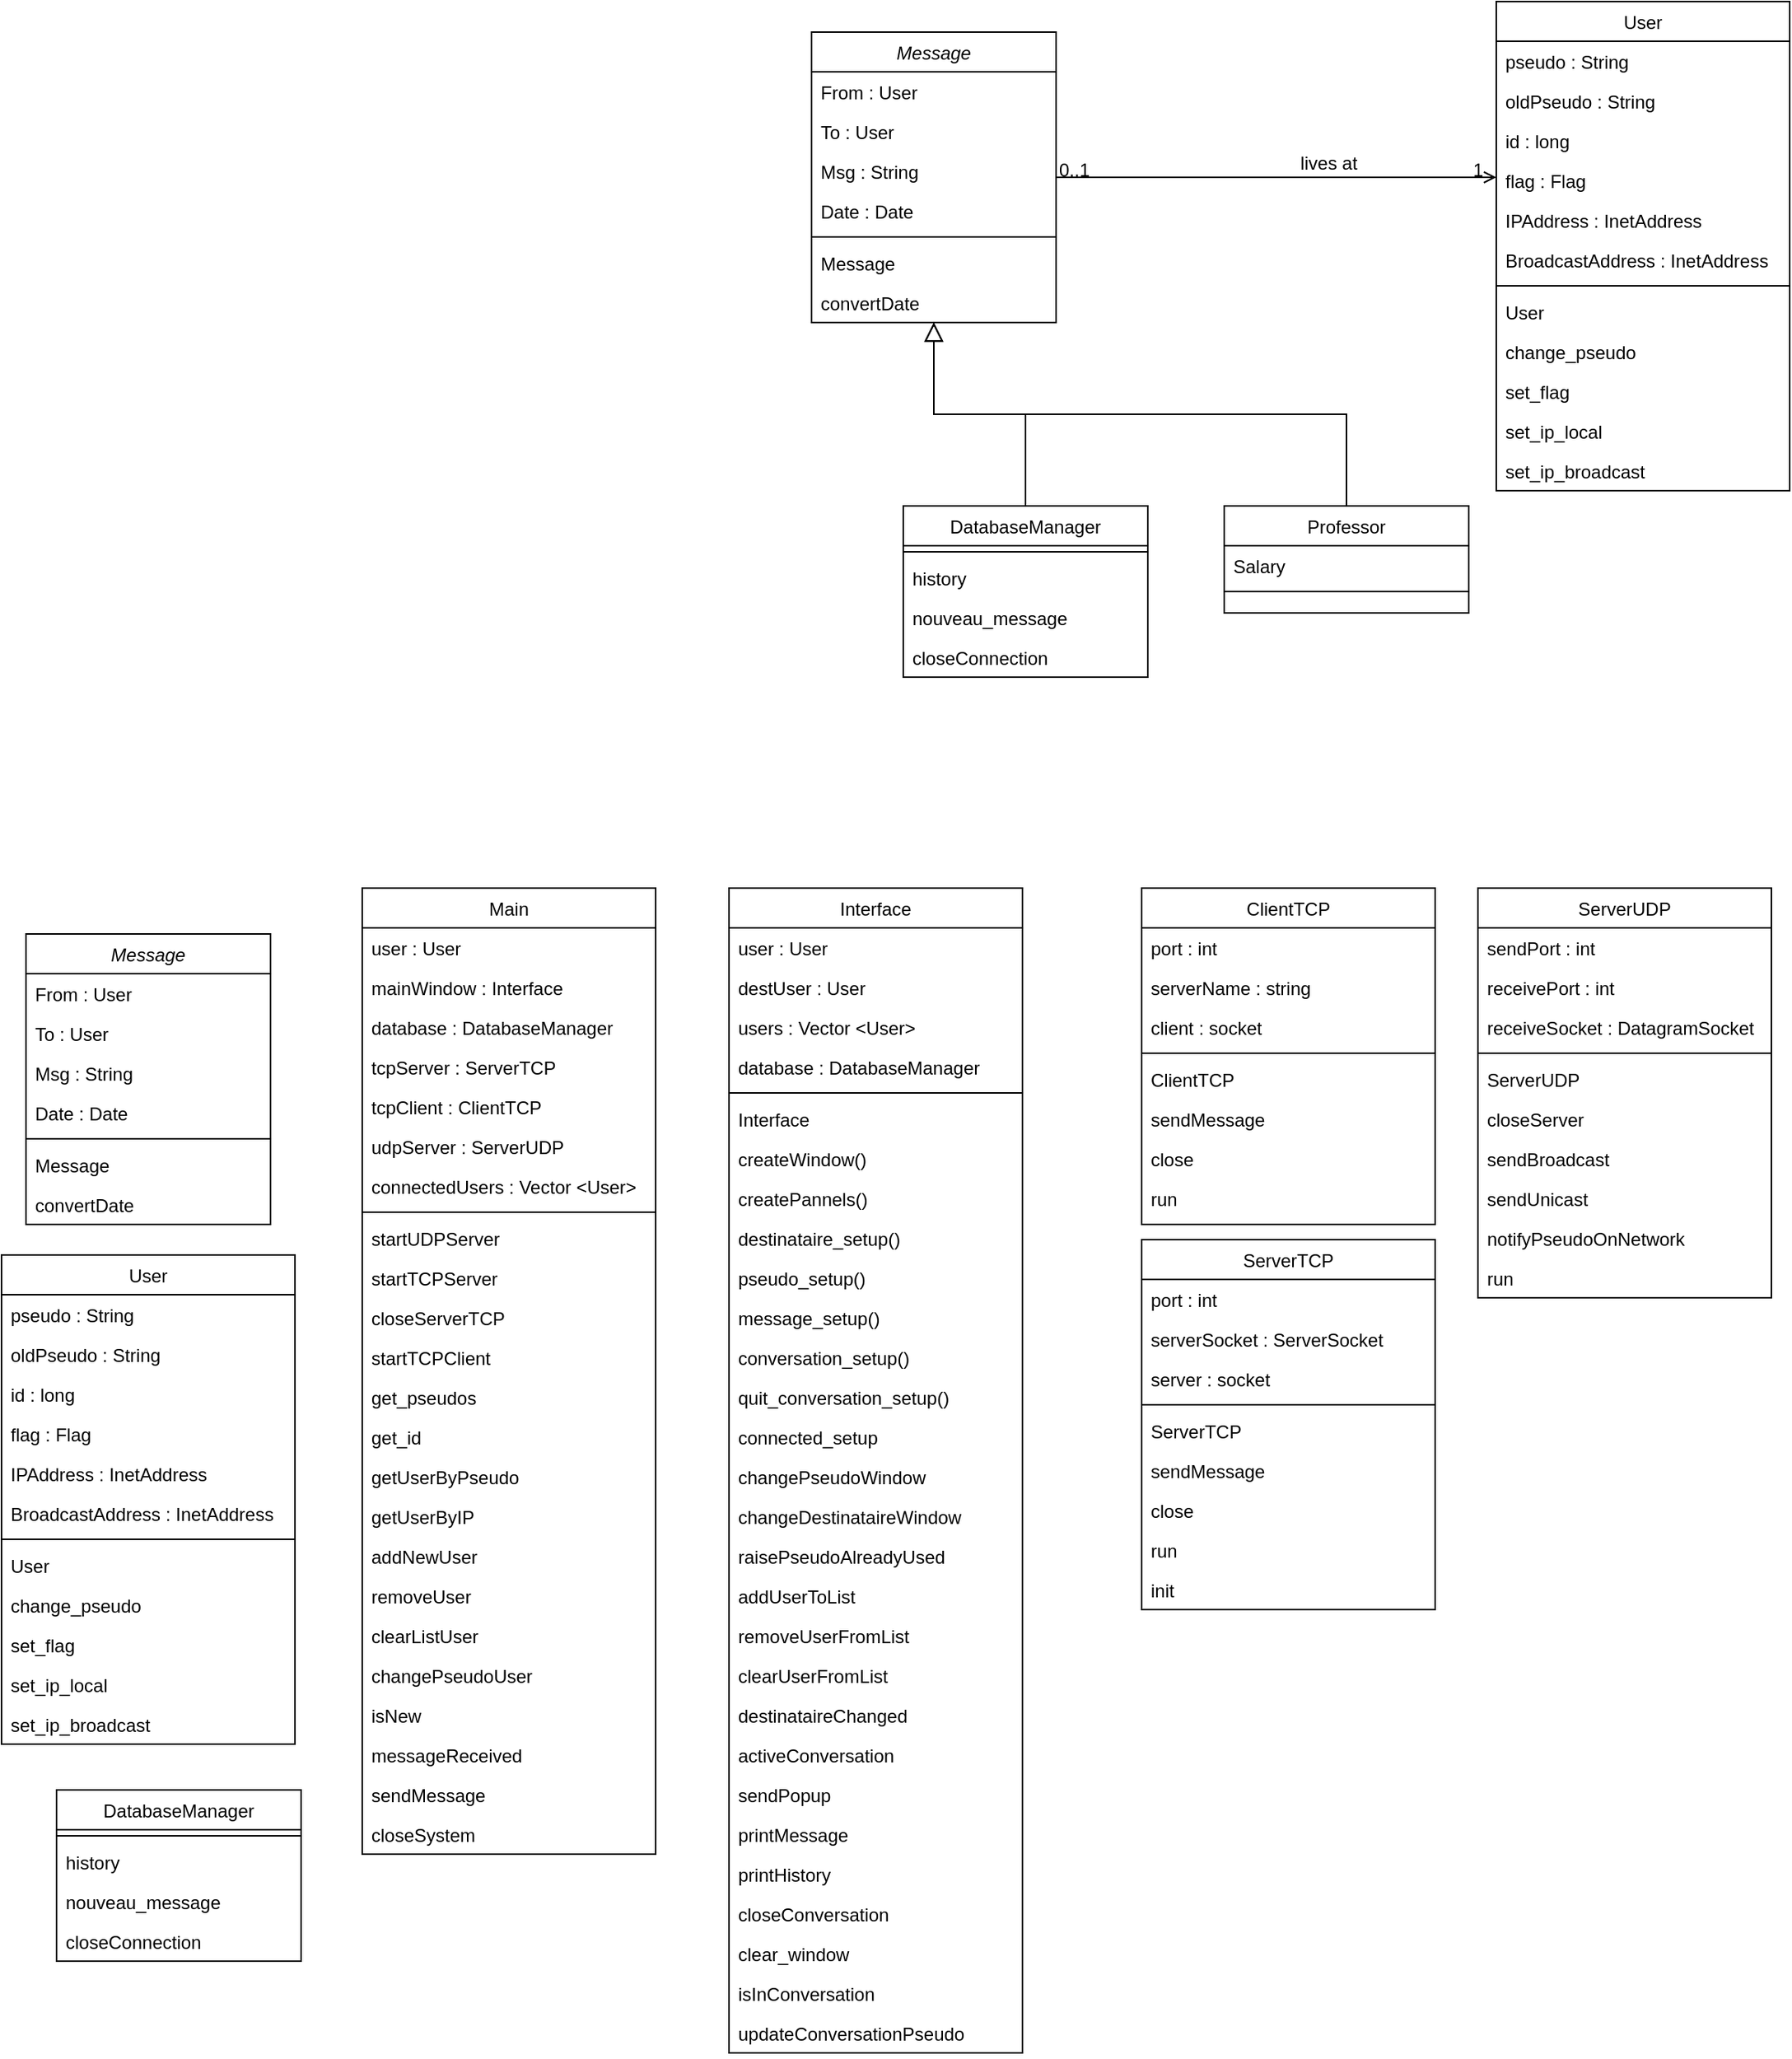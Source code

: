 <mxfile version="16.4.8" type="github">
  <diagram id="C5RBs43oDa-KdzZeNtuy" name="Page-1">
    <mxGraphModel dx="2858" dy="1060" grid="1" gridSize="10" guides="1" tooltips="1" connect="1" arrows="1" fold="1" page="1" pageScale="1" pageWidth="827" pageHeight="1169" math="0" shadow="0">
      <root>
        <mxCell id="WIyWlLk6GJQsqaUBKTNV-0" />
        <mxCell id="WIyWlLk6GJQsqaUBKTNV-1" parent="WIyWlLk6GJQsqaUBKTNV-0" />
        <mxCell id="zkfFHV4jXpPFQw0GAbJ--0" value="Message" style="swimlane;fontStyle=2;align=center;verticalAlign=top;childLayout=stackLayout;horizontal=1;startSize=26;horizontalStack=0;resizeParent=1;resizeLast=0;collapsible=1;marginBottom=0;rounded=0;shadow=0;strokeWidth=1;" parent="WIyWlLk6GJQsqaUBKTNV-1" vertex="1">
          <mxGeometry x="60" y="50" width="160" height="190" as="geometry">
            <mxRectangle x="230" y="140" width="160" height="26" as="alternateBounds" />
          </mxGeometry>
        </mxCell>
        <mxCell id="zkfFHV4jXpPFQw0GAbJ--1" value="From : User" style="text;align=left;verticalAlign=top;spacingLeft=4;spacingRight=4;overflow=hidden;rotatable=0;points=[[0,0.5],[1,0.5]];portConstraint=eastwest;" parent="zkfFHV4jXpPFQw0GAbJ--0" vertex="1">
          <mxGeometry y="26" width="160" height="26" as="geometry" />
        </mxCell>
        <mxCell id="zkfFHV4jXpPFQw0GAbJ--2" value="To : User" style="text;align=left;verticalAlign=top;spacingLeft=4;spacingRight=4;overflow=hidden;rotatable=0;points=[[0,0.5],[1,0.5]];portConstraint=eastwest;rounded=0;shadow=0;html=0;" parent="zkfFHV4jXpPFQw0GAbJ--0" vertex="1">
          <mxGeometry y="52" width="160" height="26" as="geometry" />
        </mxCell>
        <mxCell id="zkfFHV4jXpPFQw0GAbJ--3" value="Msg : String" style="text;align=left;verticalAlign=top;spacingLeft=4;spacingRight=4;overflow=hidden;rotatable=0;points=[[0,0.5],[1,0.5]];portConstraint=eastwest;rounded=0;shadow=0;html=0;" parent="zkfFHV4jXpPFQw0GAbJ--0" vertex="1">
          <mxGeometry y="78" width="160" height="26" as="geometry" />
        </mxCell>
        <mxCell id="uQbOB1zW8eeAT8dGUM-J-0" value="Date : Date" style="text;align=left;verticalAlign=top;spacingLeft=4;spacingRight=4;overflow=hidden;rotatable=0;points=[[0,0.5],[1,0.5]];portConstraint=eastwest;rounded=0;shadow=0;html=0;" parent="zkfFHV4jXpPFQw0GAbJ--0" vertex="1">
          <mxGeometry y="104" width="160" height="26" as="geometry" />
        </mxCell>
        <mxCell id="zkfFHV4jXpPFQw0GAbJ--4" value="" style="line;html=1;strokeWidth=1;align=left;verticalAlign=middle;spacingTop=-1;spacingLeft=3;spacingRight=3;rotatable=0;labelPosition=right;points=[];portConstraint=eastwest;" parent="zkfFHV4jXpPFQw0GAbJ--0" vertex="1">
          <mxGeometry y="130" width="160" height="8" as="geometry" />
        </mxCell>
        <mxCell id="zkfFHV4jXpPFQw0GAbJ--5" value="Message" style="text;align=left;verticalAlign=top;spacingLeft=4;spacingRight=4;overflow=hidden;rotatable=0;points=[[0,0.5],[1,0.5]];portConstraint=eastwest;" parent="zkfFHV4jXpPFQw0GAbJ--0" vertex="1">
          <mxGeometry y="138" width="160" height="26" as="geometry" />
        </mxCell>
        <mxCell id="uQbOB1zW8eeAT8dGUM-J-1" value="convertDate" style="text;align=left;verticalAlign=top;spacingLeft=4;spacingRight=4;overflow=hidden;rotatable=0;points=[[0,0.5],[1,0.5]];portConstraint=eastwest;" parent="zkfFHV4jXpPFQw0GAbJ--0" vertex="1">
          <mxGeometry y="164" width="160" height="26" as="geometry" />
        </mxCell>
        <mxCell id="zkfFHV4jXpPFQw0GAbJ--6" value="DatabaseManager" style="swimlane;fontStyle=0;align=center;verticalAlign=top;childLayout=stackLayout;horizontal=1;startSize=26;horizontalStack=0;resizeParent=1;resizeLast=0;collapsible=1;marginBottom=0;rounded=0;shadow=0;strokeWidth=1;" parent="WIyWlLk6GJQsqaUBKTNV-1" vertex="1">
          <mxGeometry x="120" y="360" width="160" height="112" as="geometry">
            <mxRectangle x="130" y="380" width="160" height="26" as="alternateBounds" />
          </mxGeometry>
        </mxCell>
        <mxCell id="zkfFHV4jXpPFQw0GAbJ--9" value="" style="line;html=1;strokeWidth=1;align=left;verticalAlign=middle;spacingTop=-1;spacingLeft=3;spacingRight=3;rotatable=0;labelPosition=right;points=[];portConstraint=eastwest;" parent="zkfFHV4jXpPFQw0GAbJ--6" vertex="1">
          <mxGeometry y="26" width="160" height="8" as="geometry" />
        </mxCell>
        <mxCell id="zkfFHV4jXpPFQw0GAbJ--10" value="history" style="text;align=left;verticalAlign=top;spacingLeft=4;spacingRight=4;overflow=hidden;rotatable=0;points=[[0,0.5],[1,0.5]];portConstraint=eastwest;fontStyle=0" parent="zkfFHV4jXpPFQw0GAbJ--6" vertex="1">
          <mxGeometry y="34" width="160" height="26" as="geometry" />
        </mxCell>
        <mxCell id="zkfFHV4jXpPFQw0GAbJ--11" value="nouveau_message" style="text;align=left;verticalAlign=top;spacingLeft=4;spacingRight=4;overflow=hidden;rotatable=0;points=[[0,0.5],[1,0.5]];portConstraint=eastwest;" parent="zkfFHV4jXpPFQw0GAbJ--6" vertex="1">
          <mxGeometry y="60" width="160" height="26" as="geometry" />
        </mxCell>
        <mxCell id="uQbOB1zW8eeAT8dGUM-J-9" value="closeConnection" style="text;align=left;verticalAlign=top;spacingLeft=4;spacingRight=4;overflow=hidden;rotatable=0;points=[[0,0.5],[1,0.5]];portConstraint=eastwest;" parent="zkfFHV4jXpPFQw0GAbJ--6" vertex="1">
          <mxGeometry y="86" width="160" height="26" as="geometry" />
        </mxCell>
        <mxCell id="zkfFHV4jXpPFQw0GAbJ--12" value="" style="endArrow=block;endSize=10;endFill=0;shadow=0;strokeWidth=1;rounded=0;edgeStyle=elbowEdgeStyle;elbow=vertical;" parent="WIyWlLk6GJQsqaUBKTNV-1" source="zkfFHV4jXpPFQw0GAbJ--6" target="zkfFHV4jXpPFQw0GAbJ--0" edge="1">
          <mxGeometry width="160" relative="1" as="geometry">
            <mxPoint x="200" y="203" as="sourcePoint" />
            <mxPoint x="200" y="203" as="targetPoint" />
          </mxGeometry>
        </mxCell>
        <mxCell id="zkfFHV4jXpPFQw0GAbJ--13" value="Professor" style="swimlane;fontStyle=0;align=center;verticalAlign=top;childLayout=stackLayout;horizontal=1;startSize=26;horizontalStack=0;resizeParent=1;resizeLast=0;collapsible=1;marginBottom=0;rounded=0;shadow=0;strokeWidth=1;" parent="WIyWlLk6GJQsqaUBKTNV-1" vertex="1">
          <mxGeometry x="330" y="360" width="160" height="70" as="geometry">
            <mxRectangle x="340" y="380" width="170" height="26" as="alternateBounds" />
          </mxGeometry>
        </mxCell>
        <mxCell id="zkfFHV4jXpPFQw0GAbJ--14" value="Salary" style="text;align=left;verticalAlign=top;spacingLeft=4;spacingRight=4;overflow=hidden;rotatable=0;points=[[0,0.5],[1,0.5]];portConstraint=eastwest;" parent="zkfFHV4jXpPFQw0GAbJ--13" vertex="1">
          <mxGeometry y="26" width="160" height="26" as="geometry" />
        </mxCell>
        <mxCell id="zkfFHV4jXpPFQw0GAbJ--15" value="" style="line;html=1;strokeWidth=1;align=left;verticalAlign=middle;spacingTop=-1;spacingLeft=3;spacingRight=3;rotatable=0;labelPosition=right;points=[];portConstraint=eastwest;" parent="zkfFHV4jXpPFQw0GAbJ--13" vertex="1">
          <mxGeometry y="52" width="160" height="8" as="geometry" />
        </mxCell>
        <mxCell id="zkfFHV4jXpPFQw0GAbJ--16" value="" style="endArrow=block;endSize=10;endFill=0;shadow=0;strokeWidth=1;rounded=0;edgeStyle=elbowEdgeStyle;elbow=vertical;" parent="WIyWlLk6GJQsqaUBKTNV-1" source="zkfFHV4jXpPFQw0GAbJ--13" target="zkfFHV4jXpPFQw0GAbJ--0" edge="1">
          <mxGeometry width="160" relative="1" as="geometry">
            <mxPoint x="210" y="373" as="sourcePoint" />
            <mxPoint x="310" y="271" as="targetPoint" />
          </mxGeometry>
        </mxCell>
        <mxCell id="zkfFHV4jXpPFQw0GAbJ--17" value="User" style="swimlane;fontStyle=0;align=center;verticalAlign=top;childLayout=stackLayout;horizontal=1;startSize=26;horizontalStack=0;resizeParent=1;resizeLast=0;collapsible=1;marginBottom=0;rounded=0;shadow=0;strokeWidth=1;" parent="WIyWlLk6GJQsqaUBKTNV-1" vertex="1">
          <mxGeometry x="508" y="30" width="192" height="320" as="geometry">
            <mxRectangle x="550" y="140" width="160" height="26" as="alternateBounds" />
          </mxGeometry>
        </mxCell>
        <mxCell id="zkfFHV4jXpPFQw0GAbJ--18" value="pseudo : String" style="text;align=left;verticalAlign=top;spacingLeft=4;spacingRight=4;overflow=hidden;rotatable=0;points=[[0,0.5],[1,0.5]];portConstraint=eastwest;" parent="zkfFHV4jXpPFQw0GAbJ--17" vertex="1">
          <mxGeometry y="26" width="192" height="26" as="geometry" />
        </mxCell>
        <mxCell id="uQbOB1zW8eeAT8dGUM-J-2" value="oldPseudo : String" style="text;align=left;verticalAlign=top;spacingLeft=4;spacingRight=4;overflow=hidden;rotatable=0;points=[[0,0.5],[1,0.5]];portConstraint=eastwest;" parent="zkfFHV4jXpPFQw0GAbJ--17" vertex="1">
          <mxGeometry y="52" width="192" height="26" as="geometry" />
        </mxCell>
        <mxCell id="zkfFHV4jXpPFQw0GAbJ--19" value="id : long" style="text;align=left;verticalAlign=top;spacingLeft=4;spacingRight=4;overflow=hidden;rotatable=0;points=[[0,0.5],[1,0.5]];portConstraint=eastwest;rounded=0;shadow=0;html=0;" parent="zkfFHV4jXpPFQw0GAbJ--17" vertex="1">
          <mxGeometry y="78" width="192" height="26" as="geometry" />
        </mxCell>
        <mxCell id="zkfFHV4jXpPFQw0GAbJ--20" value="flag : Flag" style="text;align=left;verticalAlign=top;spacingLeft=4;spacingRight=4;overflow=hidden;rotatable=0;points=[[0,0.5],[1,0.5]];portConstraint=eastwest;rounded=0;shadow=0;html=0;" parent="zkfFHV4jXpPFQw0GAbJ--17" vertex="1">
          <mxGeometry y="104" width="192" height="26" as="geometry" />
        </mxCell>
        <mxCell id="zkfFHV4jXpPFQw0GAbJ--21" value="IPAddress : InetAddress" style="text;align=left;verticalAlign=top;spacingLeft=4;spacingRight=4;overflow=hidden;rotatable=0;points=[[0,0.5],[1,0.5]];portConstraint=eastwest;rounded=0;shadow=0;html=0;" parent="zkfFHV4jXpPFQw0GAbJ--17" vertex="1">
          <mxGeometry y="130" width="192" height="26" as="geometry" />
        </mxCell>
        <mxCell id="uQbOB1zW8eeAT8dGUM-J-3" value="BroadcastAddress : InetAddress" style="text;align=left;verticalAlign=top;spacingLeft=4;spacingRight=4;overflow=hidden;rotatable=0;points=[[0,0.5],[1,0.5]];portConstraint=eastwest;rounded=0;shadow=0;html=0;" parent="zkfFHV4jXpPFQw0GAbJ--17" vertex="1">
          <mxGeometry y="156" width="192" height="26" as="geometry" />
        </mxCell>
        <mxCell id="zkfFHV4jXpPFQw0GAbJ--23" value="" style="line;html=1;strokeWidth=1;align=left;verticalAlign=middle;spacingTop=-1;spacingLeft=3;spacingRight=3;rotatable=0;labelPosition=right;points=[];portConstraint=eastwest;" parent="zkfFHV4jXpPFQw0GAbJ--17" vertex="1">
          <mxGeometry y="182" width="192" height="8" as="geometry" />
        </mxCell>
        <mxCell id="zkfFHV4jXpPFQw0GAbJ--24" value="User " style="text;align=left;verticalAlign=top;spacingLeft=4;spacingRight=4;overflow=hidden;rotatable=0;points=[[0,0.5],[1,0.5]];portConstraint=eastwest;" parent="zkfFHV4jXpPFQw0GAbJ--17" vertex="1">
          <mxGeometry y="190" width="192" height="26" as="geometry" />
        </mxCell>
        <mxCell id="zkfFHV4jXpPFQw0GAbJ--25" value="change_pseudo" style="text;align=left;verticalAlign=top;spacingLeft=4;spacingRight=4;overflow=hidden;rotatable=0;points=[[0,0.5],[1,0.5]];portConstraint=eastwest;" parent="zkfFHV4jXpPFQw0GAbJ--17" vertex="1">
          <mxGeometry y="216" width="192" height="26" as="geometry" />
        </mxCell>
        <mxCell id="uQbOB1zW8eeAT8dGUM-J-8" value="set_flag" style="text;align=left;verticalAlign=top;spacingLeft=4;spacingRight=4;overflow=hidden;rotatable=0;points=[[0,0.5],[1,0.5]];portConstraint=eastwest;" parent="zkfFHV4jXpPFQw0GAbJ--17" vertex="1">
          <mxGeometry y="242" width="192" height="26" as="geometry" />
        </mxCell>
        <mxCell id="uQbOB1zW8eeAT8dGUM-J-4" value="set_ip_local" style="text;align=left;verticalAlign=top;spacingLeft=4;spacingRight=4;overflow=hidden;rotatable=0;points=[[0,0.5],[1,0.5]];portConstraint=eastwest;" parent="zkfFHV4jXpPFQw0GAbJ--17" vertex="1">
          <mxGeometry y="268" width="192" height="26" as="geometry" />
        </mxCell>
        <mxCell id="uQbOB1zW8eeAT8dGUM-J-7" value="set_ip_broadcast" style="text;align=left;verticalAlign=top;spacingLeft=4;spacingRight=4;overflow=hidden;rotatable=0;points=[[0,0.5],[1,0.5]];portConstraint=eastwest;" parent="zkfFHV4jXpPFQw0GAbJ--17" vertex="1">
          <mxGeometry y="294" width="192" height="26" as="geometry" />
        </mxCell>
        <mxCell id="zkfFHV4jXpPFQw0GAbJ--26" value="" style="endArrow=open;shadow=0;strokeWidth=1;rounded=0;endFill=1;edgeStyle=elbowEdgeStyle;elbow=vertical;" parent="WIyWlLk6GJQsqaUBKTNV-1" source="zkfFHV4jXpPFQw0GAbJ--0" target="zkfFHV4jXpPFQw0GAbJ--17" edge="1">
          <mxGeometry x="0.5" y="41" relative="1" as="geometry">
            <mxPoint x="380" y="192" as="sourcePoint" />
            <mxPoint x="540" y="192" as="targetPoint" />
            <mxPoint x="-40" y="32" as="offset" />
          </mxGeometry>
        </mxCell>
        <mxCell id="zkfFHV4jXpPFQw0GAbJ--27" value="0..1" style="resizable=0;align=left;verticalAlign=bottom;labelBackgroundColor=none;fontSize=12;" parent="zkfFHV4jXpPFQw0GAbJ--26" connectable="0" vertex="1">
          <mxGeometry x="-1" relative="1" as="geometry">
            <mxPoint y="4" as="offset" />
          </mxGeometry>
        </mxCell>
        <mxCell id="zkfFHV4jXpPFQw0GAbJ--28" value="1" style="resizable=0;align=right;verticalAlign=bottom;labelBackgroundColor=none;fontSize=12;" parent="zkfFHV4jXpPFQw0GAbJ--26" connectable="0" vertex="1">
          <mxGeometry x="1" relative="1" as="geometry">
            <mxPoint x="-7" y="4" as="offset" />
          </mxGeometry>
        </mxCell>
        <mxCell id="zkfFHV4jXpPFQw0GAbJ--29" value="lives at" style="text;html=1;resizable=0;points=[];;align=center;verticalAlign=middle;labelBackgroundColor=none;rounded=0;shadow=0;strokeWidth=1;fontSize=12;" parent="zkfFHV4jXpPFQw0GAbJ--26" vertex="1" connectable="0">
          <mxGeometry x="0.5" y="49" relative="1" as="geometry">
            <mxPoint x="-38" y="40" as="offset" />
          </mxGeometry>
        </mxCell>
        <mxCell id="8kLM8zrlsJxYvJIO7Vw3-0" value="Message" style="swimlane;fontStyle=2;align=center;verticalAlign=top;childLayout=stackLayout;horizontal=1;startSize=26;horizontalStack=0;resizeParent=1;resizeLast=0;collapsible=1;marginBottom=0;rounded=0;shadow=0;strokeWidth=1;" vertex="1" parent="WIyWlLk6GJQsqaUBKTNV-1">
          <mxGeometry x="-454" y="640" width="160" height="190" as="geometry">
            <mxRectangle x="230" y="140" width="160" height="26" as="alternateBounds" />
          </mxGeometry>
        </mxCell>
        <mxCell id="8kLM8zrlsJxYvJIO7Vw3-1" value="From : User" style="text;align=left;verticalAlign=top;spacingLeft=4;spacingRight=4;overflow=hidden;rotatable=0;points=[[0,0.5],[1,0.5]];portConstraint=eastwest;" vertex="1" parent="8kLM8zrlsJxYvJIO7Vw3-0">
          <mxGeometry y="26" width="160" height="26" as="geometry" />
        </mxCell>
        <mxCell id="8kLM8zrlsJxYvJIO7Vw3-2" value="To : User" style="text;align=left;verticalAlign=top;spacingLeft=4;spacingRight=4;overflow=hidden;rotatable=0;points=[[0,0.5],[1,0.5]];portConstraint=eastwest;rounded=0;shadow=0;html=0;" vertex="1" parent="8kLM8zrlsJxYvJIO7Vw3-0">
          <mxGeometry y="52" width="160" height="26" as="geometry" />
        </mxCell>
        <mxCell id="8kLM8zrlsJxYvJIO7Vw3-3" value="Msg : String" style="text;align=left;verticalAlign=top;spacingLeft=4;spacingRight=4;overflow=hidden;rotatable=0;points=[[0,0.5],[1,0.5]];portConstraint=eastwest;rounded=0;shadow=0;html=0;" vertex="1" parent="8kLM8zrlsJxYvJIO7Vw3-0">
          <mxGeometry y="78" width="160" height="26" as="geometry" />
        </mxCell>
        <mxCell id="8kLM8zrlsJxYvJIO7Vw3-4" value="Date : Date" style="text;align=left;verticalAlign=top;spacingLeft=4;spacingRight=4;overflow=hidden;rotatable=0;points=[[0,0.5],[1,0.5]];portConstraint=eastwest;rounded=0;shadow=0;html=0;" vertex="1" parent="8kLM8zrlsJxYvJIO7Vw3-0">
          <mxGeometry y="104" width="160" height="26" as="geometry" />
        </mxCell>
        <mxCell id="8kLM8zrlsJxYvJIO7Vw3-5" value="" style="line;html=1;strokeWidth=1;align=left;verticalAlign=middle;spacingTop=-1;spacingLeft=3;spacingRight=3;rotatable=0;labelPosition=right;points=[];portConstraint=eastwest;" vertex="1" parent="8kLM8zrlsJxYvJIO7Vw3-0">
          <mxGeometry y="130" width="160" height="8" as="geometry" />
        </mxCell>
        <mxCell id="8kLM8zrlsJxYvJIO7Vw3-6" value="Message" style="text;align=left;verticalAlign=top;spacingLeft=4;spacingRight=4;overflow=hidden;rotatable=0;points=[[0,0.5],[1,0.5]];portConstraint=eastwest;" vertex="1" parent="8kLM8zrlsJxYvJIO7Vw3-0">
          <mxGeometry y="138" width="160" height="26" as="geometry" />
        </mxCell>
        <mxCell id="8kLM8zrlsJxYvJIO7Vw3-7" value="convertDate" style="text;align=left;verticalAlign=top;spacingLeft=4;spacingRight=4;overflow=hidden;rotatable=0;points=[[0,0.5],[1,0.5]];portConstraint=eastwest;" vertex="1" parent="8kLM8zrlsJxYvJIO7Vw3-0">
          <mxGeometry y="164" width="160" height="26" as="geometry" />
        </mxCell>
        <mxCell id="8kLM8zrlsJxYvJIO7Vw3-8" value="DatabaseManager" style="swimlane;fontStyle=0;align=center;verticalAlign=top;childLayout=stackLayout;horizontal=1;startSize=26;horizontalStack=0;resizeParent=1;resizeLast=0;collapsible=1;marginBottom=0;rounded=0;shadow=0;strokeWidth=1;" vertex="1" parent="WIyWlLk6GJQsqaUBKTNV-1">
          <mxGeometry x="-434" y="1200" width="160" height="112" as="geometry">
            <mxRectangle x="130" y="380" width="160" height="26" as="alternateBounds" />
          </mxGeometry>
        </mxCell>
        <mxCell id="8kLM8zrlsJxYvJIO7Vw3-9" value="" style="line;html=1;strokeWidth=1;align=left;verticalAlign=middle;spacingTop=-1;spacingLeft=3;spacingRight=3;rotatable=0;labelPosition=right;points=[];portConstraint=eastwest;" vertex="1" parent="8kLM8zrlsJxYvJIO7Vw3-8">
          <mxGeometry y="26" width="160" height="8" as="geometry" />
        </mxCell>
        <mxCell id="8kLM8zrlsJxYvJIO7Vw3-10" value="history" style="text;align=left;verticalAlign=top;spacingLeft=4;spacingRight=4;overflow=hidden;rotatable=0;points=[[0,0.5],[1,0.5]];portConstraint=eastwest;fontStyle=0" vertex="1" parent="8kLM8zrlsJxYvJIO7Vw3-8">
          <mxGeometry y="34" width="160" height="26" as="geometry" />
        </mxCell>
        <mxCell id="8kLM8zrlsJxYvJIO7Vw3-11" value="nouveau_message" style="text;align=left;verticalAlign=top;spacingLeft=4;spacingRight=4;overflow=hidden;rotatable=0;points=[[0,0.5],[1,0.5]];portConstraint=eastwest;" vertex="1" parent="8kLM8zrlsJxYvJIO7Vw3-8">
          <mxGeometry y="60" width="160" height="26" as="geometry" />
        </mxCell>
        <mxCell id="8kLM8zrlsJxYvJIO7Vw3-12" value="closeConnection" style="text;align=left;verticalAlign=top;spacingLeft=4;spacingRight=4;overflow=hidden;rotatable=0;points=[[0,0.5],[1,0.5]];portConstraint=eastwest;" vertex="1" parent="8kLM8zrlsJxYvJIO7Vw3-8">
          <mxGeometry y="86" width="160" height="26" as="geometry" />
        </mxCell>
        <mxCell id="8kLM8zrlsJxYvJIO7Vw3-13" value="User" style="swimlane;fontStyle=0;align=center;verticalAlign=top;childLayout=stackLayout;horizontal=1;startSize=26;horizontalStack=0;resizeParent=1;resizeLast=0;collapsible=1;marginBottom=0;rounded=0;shadow=0;strokeWidth=1;" vertex="1" parent="WIyWlLk6GJQsqaUBKTNV-1">
          <mxGeometry x="-470" y="850" width="192" height="320" as="geometry">
            <mxRectangle x="550" y="140" width="160" height="26" as="alternateBounds" />
          </mxGeometry>
        </mxCell>
        <mxCell id="8kLM8zrlsJxYvJIO7Vw3-14" value="pseudo : String" style="text;align=left;verticalAlign=top;spacingLeft=4;spacingRight=4;overflow=hidden;rotatable=0;points=[[0,0.5],[1,0.5]];portConstraint=eastwest;" vertex="1" parent="8kLM8zrlsJxYvJIO7Vw3-13">
          <mxGeometry y="26" width="192" height="26" as="geometry" />
        </mxCell>
        <mxCell id="8kLM8zrlsJxYvJIO7Vw3-15" value="oldPseudo : String" style="text;align=left;verticalAlign=top;spacingLeft=4;spacingRight=4;overflow=hidden;rotatable=0;points=[[0,0.5],[1,0.5]];portConstraint=eastwest;" vertex="1" parent="8kLM8zrlsJxYvJIO7Vw3-13">
          <mxGeometry y="52" width="192" height="26" as="geometry" />
        </mxCell>
        <mxCell id="8kLM8zrlsJxYvJIO7Vw3-16" value="id : long" style="text;align=left;verticalAlign=top;spacingLeft=4;spacingRight=4;overflow=hidden;rotatable=0;points=[[0,0.5],[1,0.5]];portConstraint=eastwest;rounded=0;shadow=0;html=0;" vertex="1" parent="8kLM8zrlsJxYvJIO7Vw3-13">
          <mxGeometry y="78" width="192" height="26" as="geometry" />
        </mxCell>
        <mxCell id="8kLM8zrlsJxYvJIO7Vw3-17" value="flag : Flag" style="text;align=left;verticalAlign=top;spacingLeft=4;spacingRight=4;overflow=hidden;rotatable=0;points=[[0,0.5],[1,0.5]];portConstraint=eastwest;rounded=0;shadow=0;html=0;" vertex="1" parent="8kLM8zrlsJxYvJIO7Vw3-13">
          <mxGeometry y="104" width="192" height="26" as="geometry" />
        </mxCell>
        <mxCell id="8kLM8zrlsJxYvJIO7Vw3-18" value="IPAddress : InetAddress" style="text;align=left;verticalAlign=top;spacingLeft=4;spacingRight=4;overflow=hidden;rotatable=0;points=[[0,0.5],[1,0.5]];portConstraint=eastwest;rounded=0;shadow=0;html=0;" vertex="1" parent="8kLM8zrlsJxYvJIO7Vw3-13">
          <mxGeometry y="130" width="192" height="26" as="geometry" />
        </mxCell>
        <mxCell id="8kLM8zrlsJxYvJIO7Vw3-19" value="BroadcastAddress : InetAddress" style="text;align=left;verticalAlign=top;spacingLeft=4;spacingRight=4;overflow=hidden;rotatable=0;points=[[0,0.5],[1,0.5]];portConstraint=eastwest;rounded=0;shadow=0;html=0;" vertex="1" parent="8kLM8zrlsJxYvJIO7Vw3-13">
          <mxGeometry y="156" width="192" height="26" as="geometry" />
        </mxCell>
        <mxCell id="8kLM8zrlsJxYvJIO7Vw3-20" value="" style="line;html=1;strokeWidth=1;align=left;verticalAlign=middle;spacingTop=-1;spacingLeft=3;spacingRight=3;rotatable=0;labelPosition=right;points=[];portConstraint=eastwest;" vertex="1" parent="8kLM8zrlsJxYvJIO7Vw3-13">
          <mxGeometry y="182" width="192" height="8" as="geometry" />
        </mxCell>
        <mxCell id="8kLM8zrlsJxYvJIO7Vw3-21" value="User " style="text;align=left;verticalAlign=top;spacingLeft=4;spacingRight=4;overflow=hidden;rotatable=0;points=[[0,0.5],[1,0.5]];portConstraint=eastwest;" vertex="1" parent="8kLM8zrlsJxYvJIO7Vw3-13">
          <mxGeometry y="190" width="192" height="26" as="geometry" />
        </mxCell>
        <mxCell id="8kLM8zrlsJxYvJIO7Vw3-22" value="change_pseudo" style="text;align=left;verticalAlign=top;spacingLeft=4;spacingRight=4;overflow=hidden;rotatable=0;points=[[0,0.5],[1,0.5]];portConstraint=eastwest;" vertex="1" parent="8kLM8zrlsJxYvJIO7Vw3-13">
          <mxGeometry y="216" width="192" height="26" as="geometry" />
        </mxCell>
        <mxCell id="8kLM8zrlsJxYvJIO7Vw3-23" value="set_flag" style="text;align=left;verticalAlign=top;spacingLeft=4;spacingRight=4;overflow=hidden;rotatable=0;points=[[0,0.5],[1,0.5]];portConstraint=eastwest;" vertex="1" parent="8kLM8zrlsJxYvJIO7Vw3-13">
          <mxGeometry y="242" width="192" height="26" as="geometry" />
        </mxCell>
        <mxCell id="8kLM8zrlsJxYvJIO7Vw3-24" value="set_ip_local" style="text;align=left;verticalAlign=top;spacingLeft=4;spacingRight=4;overflow=hidden;rotatable=0;points=[[0,0.5],[1,0.5]];portConstraint=eastwest;" vertex="1" parent="8kLM8zrlsJxYvJIO7Vw3-13">
          <mxGeometry y="268" width="192" height="26" as="geometry" />
        </mxCell>
        <mxCell id="8kLM8zrlsJxYvJIO7Vw3-25" value="set_ip_broadcast" style="text;align=left;verticalAlign=top;spacingLeft=4;spacingRight=4;overflow=hidden;rotatable=0;points=[[0,0.5],[1,0.5]];portConstraint=eastwest;" vertex="1" parent="8kLM8zrlsJxYvJIO7Vw3-13">
          <mxGeometry y="294" width="192" height="26" as="geometry" />
        </mxCell>
        <mxCell id="8kLM8zrlsJxYvJIO7Vw3-26" value="Interface" style="swimlane;fontStyle=0;align=center;verticalAlign=top;childLayout=stackLayout;horizontal=1;startSize=26;horizontalStack=0;resizeParent=1;resizeLast=0;collapsible=1;marginBottom=0;rounded=0;shadow=0;strokeWidth=1;" vertex="1" parent="WIyWlLk6GJQsqaUBKTNV-1">
          <mxGeometry x="6" y="610" width="192" height="762" as="geometry">
            <mxRectangle x="550" y="140" width="160" height="26" as="alternateBounds" />
          </mxGeometry>
        </mxCell>
        <mxCell id="8kLM8zrlsJxYvJIO7Vw3-27" value="user : User" style="text;align=left;verticalAlign=top;spacingLeft=4;spacingRight=4;overflow=hidden;rotatable=0;points=[[0,0.5],[1,0.5]];portConstraint=eastwest;" vertex="1" parent="8kLM8zrlsJxYvJIO7Vw3-26">
          <mxGeometry y="26" width="192" height="26" as="geometry" />
        </mxCell>
        <mxCell id="8kLM8zrlsJxYvJIO7Vw3-28" value="destUser : User" style="text;align=left;verticalAlign=top;spacingLeft=4;spacingRight=4;overflow=hidden;rotatable=0;points=[[0,0.5],[1,0.5]];portConstraint=eastwest;" vertex="1" parent="8kLM8zrlsJxYvJIO7Vw3-26">
          <mxGeometry y="52" width="192" height="26" as="geometry" />
        </mxCell>
        <mxCell id="8kLM8zrlsJxYvJIO7Vw3-29" value="users : Vector &lt;User&gt;" style="text;align=left;verticalAlign=top;spacingLeft=4;spacingRight=4;overflow=hidden;rotatable=0;points=[[0,0.5],[1,0.5]];portConstraint=eastwest;rounded=0;shadow=0;html=0;" vertex="1" parent="8kLM8zrlsJxYvJIO7Vw3-26">
          <mxGeometry y="78" width="192" height="26" as="geometry" />
        </mxCell>
        <mxCell id="8kLM8zrlsJxYvJIO7Vw3-30" value="database : DatabaseManager" style="text;align=left;verticalAlign=top;spacingLeft=4;spacingRight=4;overflow=hidden;rotatable=0;points=[[0,0.5],[1,0.5]];portConstraint=eastwest;rounded=0;shadow=0;html=0;" vertex="1" parent="8kLM8zrlsJxYvJIO7Vw3-26">
          <mxGeometry y="104" width="192" height="26" as="geometry" />
        </mxCell>
        <mxCell id="8kLM8zrlsJxYvJIO7Vw3-31" value="" style="line;html=1;strokeWidth=1;align=left;verticalAlign=middle;spacingTop=-1;spacingLeft=3;spacingRight=3;rotatable=0;labelPosition=right;points=[];portConstraint=eastwest;" vertex="1" parent="8kLM8zrlsJxYvJIO7Vw3-26">
          <mxGeometry y="130" width="192" height="8" as="geometry" />
        </mxCell>
        <mxCell id="8kLM8zrlsJxYvJIO7Vw3-32" value="Interface" style="text;align=left;verticalAlign=top;spacingLeft=4;spacingRight=4;overflow=hidden;rotatable=0;points=[[0,0.5],[1,0.5]];portConstraint=eastwest;" vertex="1" parent="8kLM8zrlsJxYvJIO7Vw3-26">
          <mxGeometry y="138" width="192" height="26" as="geometry" />
        </mxCell>
        <mxCell id="8kLM8zrlsJxYvJIO7Vw3-33" value="createWindow()" style="text;align=left;verticalAlign=top;spacingLeft=4;spacingRight=4;overflow=hidden;rotatable=0;points=[[0,0.5],[1,0.5]];portConstraint=eastwest;" vertex="1" parent="8kLM8zrlsJxYvJIO7Vw3-26">
          <mxGeometry y="164" width="192" height="26" as="geometry" />
        </mxCell>
        <mxCell id="8kLM8zrlsJxYvJIO7Vw3-34" value="createPannels()" style="text;align=left;verticalAlign=top;spacingLeft=4;spacingRight=4;overflow=hidden;rotatable=0;points=[[0,0.5],[1,0.5]];portConstraint=eastwest;" vertex="1" parent="8kLM8zrlsJxYvJIO7Vw3-26">
          <mxGeometry y="190" width="192" height="26" as="geometry" />
        </mxCell>
        <mxCell id="8kLM8zrlsJxYvJIO7Vw3-35" value="destinataire_setup()" style="text;align=left;verticalAlign=top;spacingLeft=4;spacingRight=4;overflow=hidden;rotatable=0;points=[[0,0.5],[1,0.5]];portConstraint=eastwest;" vertex="1" parent="8kLM8zrlsJxYvJIO7Vw3-26">
          <mxGeometry y="216" width="192" height="26" as="geometry" />
        </mxCell>
        <mxCell id="8kLM8zrlsJxYvJIO7Vw3-36" value="pseudo_setup()" style="text;align=left;verticalAlign=top;spacingLeft=4;spacingRight=4;overflow=hidden;rotatable=0;points=[[0,0.5],[1,0.5]];portConstraint=eastwest;" vertex="1" parent="8kLM8zrlsJxYvJIO7Vw3-26">
          <mxGeometry y="242" width="192" height="26" as="geometry" />
        </mxCell>
        <mxCell id="8kLM8zrlsJxYvJIO7Vw3-37" value="message_setup()" style="text;align=left;verticalAlign=top;spacingLeft=4;spacingRight=4;overflow=hidden;rotatable=0;points=[[0,0.5],[1,0.5]];portConstraint=eastwest;" vertex="1" parent="8kLM8zrlsJxYvJIO7Vw3-26">
          <mxGeometry y="268" width="192" height="26" as="geometry" />
        </mxCell>
        <mxCell id="8kLM8zrlsJxYvJIO7Vw3-38" value="conversation_setup()" style="text;align=left;verticalAlign=top;spacingLeft=4;spacingRight=4;overflow=hidden;rotatable=0;points=[[0,0.5],[1,0.5]];portConstraint=eastwest;" vertex="1" parent="8kLM8zrlsJxYvJIO7Vw3-26">
          <mxGeometry y="294" width="192" height="26" as="geometry" />
        </mxCell>
        <mxCell id="8kLM8zrlsJxYvJIO7Vw3-39" value="quit_conversation_setup()" style="text;align=left;verticalAlign=top;spacingLeft=4;spacingRight=4;overflow=hidden;rotatable=0;points=[[0,0.5],[1,0.5]];portConstraint=eastwest;" vertex="1" parent="8kLM8zrlsJxYvJIO7Vw3-26">
          <mxGeometry y="320" width="192" height="26" as="geometry" />
        </mxCell>
        <mxCell id="8kLM8zrlsJxYvJIO7Vw3-40" value="connected_setup" style="text;align=left;verticalAlign=top;spacingLeft=4;spacingRight=4;overflow=hidden;rotatable=0;points=[[0,0.5],[1,0.5]];portConstraint=eastwest;" vertex="1" parent="8kLM8zrlsJxYvJIO7Vw3-26">
          <mxGeometry y="346" width="192" height="26" as="geometry" />
        </mxCell>
        <mxCell id="8kLM8zrlsJxYvJIO7Vw3-41" value="changePseudoWindow" style="text;align=left;verticalAlign=top;spacingLeft=4;spacingRight=4;overflow=hidden;rotatable=0;points=[[0,0.5],[1,0.5]];portConstraint=eastwest;" vertex="1" parent="8kLM8zrlsJxYvJIO7Vw3-26">
          <mxGeometry y="372" width="192" height="26" as="geometry" />
        </mxCell>
        <mxCell id="8kLM8zrlsJxYvJIO7Vw3-42" value="changeDestinataireWindow" style="text;align=left;verticalAlign=top;spacingLeft=4;spacingRight=4;overflow=hidden;rotatable=0;points=[[0,0.5],[1,0.5]];portConstraint=eastwest;" vertex="1" parent="8kLM8zrlsJxYvJIO7Vw3-26">
          <mxGeometry y="398" width="192" height="26" as="geometry" />
        </mxCell>
        <mxCell id="8kLM8zrlsJxYvJIO7Vw3-43" value="raisePseudoAlreadyUsed" style="text;align=left;verticalAlign=top;spacingLeft=4;spacingRight=4;overflow=hidden;rotatable=0;points=[[0,0.5],[1,0.5]];portConstraint=eastwest;" vertex="1" parent="8kLM8zrlsJxYvJIO7Vw3-26">
          <mxGeometry y="424" width="192" height="26" as="geometry" />
        </mxCell>
        <mxCell id="8kLM8zrlsJxYvJIO7Vw3-44" value="addUserToList" style="text;align=left;verticalAlign=top;spacingLeft=4;spacingRight=4;overflow=hidden;rotatable=0;points=[[0,0.5],[1,0.5]];portConstraint=eastwest;" vertex="1" parent="8kLM8zrlsJxYvJIO7Vw3-26">
          <mxGeometry y="450" width="192" height="26" as="geometry" />
        </mxCell>
        <mxCell id="8kLM8zrlsJxYvJIO7Vw3-45" value="removeUserFromList" style="text;align=left;verticalAlign=top;spacingLeft=4;spacingRight=4;overflow=hidden;rotatable=0;points=[[0,0.5],[1,0.5]];portConstraint=eastwest;" vertex="1" parent="8kLM8zrlsJxYvJIO7Vw3-26">
          <mxGeometry y="476" width="192" height="26" as="geometry" />
        </mxCell>
        <mxCell id="8kLM8zrlsJxYvJIO7Vw3-46" value="clearUserFromList" style="text;align=left;verticalAlign=top;spacingLeft=4;spacingRight=4;overflow=hidden;rotatable=0;points=[[0,0.5],[1,0.5]];portConstraint=eastwest;" vertex="1" parent="8kLM8zrlsJxYvJIO7Vw3-26">
          <mxGeometry y="502" width="192" height="26" as="geometry" />
        </mxCell>
        <mxCell id="8kLM8zrlsJxYvJIO7Vw3-47" value="destinataireChanged" style="text;align=left;verticalAlign=top;spacingLeft=4;spacingRight=4;overflow=hidden;rotatable=0;points=[[0,0.5],[1,0.5]];portConstraint=eastwest;" vertex="1" parent="8kLM8zrlsJxYvJIO7Vw3-26">
          <mxGeometry y="528" width="192" height="26" as="geometry" />
        </mxCell>
        <mxCell id="8kLM8zrlsJxYvJIO7Vw3-48" value="activeConversation" style="text;align=left;verticalAlign=top;spacingLeft=4;spacingRight=4;overflow=hidden;rotatable=0;points=[[0,0.5],[1,0.5]];portConstraint=eastwest;" vertex="1" parent="8kLM8zrlsJxYvJIO7Vw3-26">
          <mxGeometry y="554" width="192" height="26" as="geometry" />
        </mxCell>
        <mxCell id="8kLM8zrlsJxYvJIO7Vw3-49" value="sendPopup" style="text;align=left;verticalAlign=top;spacingLeft=4;spacingRight=4;overflow=hidden;rotatable=0;points=[[0,0.5],[1,0.5]];portConstraint=eastwest;" vertex="1" parent="8kLM8zrlsJxYvJIO7Vw3-26">
          <mxGeometry y="580" width="192" height="26" as="geometry" />
        </mxCell>
        <mxCell id="8kLM8zrlsJxYvJIO7Vw3-50" value="printMessage" style="text;align=left;verticalAlign=top;spacingLeft=4;spacingRight=4;overflow=hidden;rotatable=0;points=[[0,0.5],[1,0.5]];portConstraint=eastwest;" vertex="1" parent="8kLM8zrlsJxYvJIO7Vw3-26">
          <mxGeometry y="606" width="192" height="26" as="geometry" />
        </mxCell>
        <mxCell id="8kLM8zrlsJxYvJIO7Vw3-51" value="printHistory" style="text;align=left;verticalAlign=top;spacingLeft=4;spacingRight=4;overflow=hidden;rotatable=0;points=[[0,0.5],[1,0.5]];portConstraint=eastwest;" vertex="1" parent="8kLM8zrlsJxYvJIO7Vw3-26">
          <mxGeometry y="632" width="192" height="26" as="geometry" />
        </mxCell>
        <mxCell id="8kLM8zrlsJxYvJIO7Vw3-52" value="closeConversation" style="text;align=left;verticalAlign=top;spacingLeft=4;spacingRight=4;overflow=hidden;rotatable=0;points=[[0,0.5],[1,0.5]];portConstraint=eastwest;" vertex="1" parent="8kLM8zrlsJxYvJIO7Vw3-26">
          <mxGeometry y="658" width="192" height="26" as="geometry" />
        </mxCell>
        <mxCell id="8kLM8zrlsJxYvJIO7Vw3-53" value="clear_window" style="text;align=left;verticalAlign=top;spacingLeft=4;spacingRight=4;overflow=hidden;rotatable=0;points=[[0,0.5],[1,0.5]];portConstraint=eastwest;" vertex="1" parent="8kLM8zrlsJxYvJIO7Vw3-26">
          <mxGeometry y="684" width="192" height="26" as="geometry" />
        </mxCell>
        <mxCell id="8kLM8zrlsJxYvJIO7Vw3-54" value="isInConversation" style="text;align=left;verticalAlign=top;spacingLeft=4;spacingRight=4;overflow=hidden;rotatable=0;points=[[0,0.5],[1,0.5]];portConstraint=eastwest;" vertex="1" parent="8kLM8zrlsJxYvJIO7Vw3-26">
          <mxGeometry y="710" width="192" height="26" as="geometry" />
        </mxCell>
        <mxCell id="8kLM8zrlsJxYvJIO7Vw3-55" value="updateConversationPseudo" style="text;align=left;verticalAlign=top;spacingLeft=4;spacingRight=4;overflow=hidden;rotatable=0;points=[[0,0.5],[1,0.5]];portConstraint=eastwest;" vertex="1" parent="8kLM8zrlsJxYvJIO7Vw3-26">
          <mxGeometry y="736" width="192" height="26" as="geometry" />
        </mxCell>
        <mxCell id="8kLM8zrlsJxYvJIO7Vw3-56" value="ClientTCP" style="swimlane;fontStyle=0;align=center;verticalAlign=top;childLayout=stackLayout;horizontal=1;startSize=26;horizontalStack=0;resizeParent=1;resizeLast=0;collapsible=1;marginBottom=0;rounded=0;shadow=0;strokeWidth=1;" vertex="1" parent="WIyWlLk6GJQsqaUBKTNV-1">
          <mxGeometry x="276" y="610" width="192" height="220" as="geometry">
            <mxRectangle x="550" y="140" width="160" height="26" as="alternateBounds" />
          </mxGeometry>
        </mxCell>
        <mxCell id="8kLM8zrlsJxYvJIO7Vw3-57" value="port : int" style="text;align=left;verticalAlign=top;spacingLeft=4;spacingRight=4;overflow=hidden;rotatable=0;points=[[0,0.5],[1,0.5]];portConstraint=eastwest;" vertex="1" parent="8kLM8zrlsJxYvJIO7Vw3-56">
          <mxGeometry y="26" width="192" height="26" as="geometry" />
        </mxCell>
        <mxCell id="8kLM8zrlsJxYvJIO7Vw3-58" value="serverName : string" style="text;align=left;verticalAlign=top;spacingLeft=4;spacingRight=4;overflow=hidden;rotatable=0;points=[[0,0.5],[1,0.5]];portConstraint=eastwest;" vertex="1" parent="8kLM8zrlsJxYvJIO7Vw3-56">
          <mxGeometry y="52" width="192" height="26" as="geometry" />
        </mxCell>
        <mxCell id="8kLM8zrlsJxYvJIO7Vw3-59" value="client : socket" style="text;align=left;verticalAlign=top;spacingLeft=4;spacingRight=4;overflow=hidden;rotatable=0;points=[[0,0.5],[1,0.5]];portConstraint=eastwest;rounded=0;shadow=0;html=0;" vertex="1" parent="8kLM8zrlsJxYvJIO7Vw3-56">
          <mxGeometry y="78" width="192" height="26" as="geometry" />
        </mxCell>
        <mxCell id="8kLM8zrlsJxYvJIO7Vw3-60" value="" style="line;html=1;strokeWidth=1;align=left;verticalAlign=middle;spacingTop=-1;spacingLeft=3;spacingRight=3;rotatable=0;labelPosition=right;points=[];portConstraint=eastwest;" vertex="1" parent="8kLM8zrlsJxYvJIO7Vw3-56">
          <mxGeometry y="104" width="192" height="8" as="geometry" />
        </mxCell>
        <mxCell id="8kLM8zrlsJxYvJIO7Vw3-61" value="ClientTCP" style="text;align=left;verticalAlign=top;spacingLeft=4;spacingRight=4;overflow=hidden;rotatable=0;points=[[0,0.5],[1,0.5]];portConstraint=eastwest;" vertex="1" parent="8kLM8zrlsJxYvJIO7Vw3-56">
          <mxGeometry y="112" width="192" height="26" as="geometry" />
        </mxCell>
        <mxCell id="8kLM8zrlsJxYvJIO7Vw3-62" value="sendMessage" style="text;align=left;verticalAlign=top;spacingLeft=4;spacingRight=4;overflow=hidden;rotatable=0;points=[[0,0.5],[1,0.5]];portConstraint=eastwest;" vertex="1" parent="8kLM8zrlsJxYvJIO7Vw3-56">
          <mxGeometry y="138" width="192" height="26" as="geometry" />
        </mxCell>
        <mxCell id="8kLM8zrlsJxYvJIO7Vw3-63" value="close" style="text;align=left;verticalAlign=top;spacingLeft=4;spacingRight=4;overflow=hidden;rotatable=0;points=[[0,0.5],[1,0.5]];portConstraint=eastwest;" vertex="1" parent="8kLM8zrlsJxYvJIO7Vw3-56">
          <mxGeometry y="164" width="192" height="26" as="geometry" />
        </mxCell>
        <mxCell id="8kLM8zrlsJxYvJIO7Vw3-64" value="run" style="text;align=left;verticalAlign=top;spacingLeft=4;spacingRight=4;overflow=hidden;rotatable=0;points=[[0,0.5],[1,0.5]];portConstraint=eastwest;" vertex="1" parent="8kLM8zrlsJxYvJIO7Vw3-56">
          <mxGeometry y="190" width="192" height="26" as="geometry" />
        </mxCell>
        <mxCell id="8kLM8zrlsJxYvJIO7Vw3-65" value="ServerTCP" style="swimlane;fontStyle=0;align=center;verticalAlign=top;childLayout=stackLayout;horizontal=1;startSize=26;horizontalStack=0;resizeParent=1;resizeLast=0;collapsible=1;marginBottom=0;rounded=0;shadow=0;strokeWidth=1;" vertex="1" parent="WIyWlLk6GJQsqaUBKTNV-1">
          <mxGeometry x="276" y="840" width="192" height="242" as="geometry">
            <mxRectangle x="550" y="140" width="160" height="26" as="alternateBounds" />
          </mxGeometry>
        </mxCell>
        <mxCell id="8kLM8zrlsJxYvJIO7Vw3-66" value="port : int" style="text;align=left;verticalAlign=top;spacingLeft=4;spacingRight=4;overflow=hidden;rotatable=0;points=[[0,0.5],[1,0.5]];portConstraint=eastwest;" vertex="1" parent="8kLM8zrlsJxYvJIO7Vw3-65">
          <mxGeometry y="26" width="192" height="26" as="geometry" />
        </mxCell>
        <mxCell id="8kLM8zrlsJxYvJIO7Vw3-67" value="serverSocket : ServerSocket" style="text;align=left;verticalAlign=top;spacingLeft=4;spacingRight=4;overflow=hidden;rotatable=0;points=[[0,0.5],[1,0.5]];portConstraint=eastwest;" vertex="1" parent="8kLM8zrlsJxYvJIO7Vw3-65">
          <mxGeometry y="52" width="192" height="26" as="geometry" />
        </mxCell>
        <mxCell id="8kLM8zrlsJxYvJIO7Vw3-68" value="server : socket" style="text;align=left;verticalAlign=top;spacingLeft=4;spacingRight=4;overflow=hidden;rotatable=0;points=[[0,0.5],[1,0.5]];portConstraint=eastwest;rounded=0;shadow=0;html=0;" vertex="1" parent="8kLM8zrlsJxYvJIO7Vw3-65">
          <mxGeometry y="78" width="192" height="26" as="geometry" />
        </mxCell>
        <mxCell id="8kLM8zrlsJxYvJIO7Vw3-69" value="" style="line;html=1;strokeWidth=1;align=left;verticalAlign=middle;spacingTop=-1;spacingLeft=3;spacingRight=3;rotatable=0;labelPosition=right;points=[];portConstraint=eastwest;" vertex="1" parent="8kLM8zrlsJxYvJIO7Vw3-65">
          <mxGeometry y="104" width="192" height="8" as="geometry" />
        </mxCell>
        <mxCell id="8kLM8zrlsJxYvJIO7Vw3-70" value="ServerTCP" style="text;align=left;verticalAlign=top;spacingLeft=4;spacingRight=4;overflow=hidden;rotatable=0;points=[[0,0.5],[1,0.5]];portConstraint=eastwest;" vertex="1" parent="8kLM8zrlsJxYvJIO7Vw3-65">
          <mxGeometry y="112" width="192" height="26" as="geometry" />
        </mxCell>
        <mxCell id="8kLM8zrlsJxYvJIO7Vw3-71" value="sendMessage" style="text;align=left;verticalAlign=top;spacingLeft=4;spacingRight=4;overflow=hidden;rotatable=0;points=[[0,0.5],[1,0.5]];portConstraint=eastwest;" vertex="1" parent="8kLM8zrlsJxYvJIO7Vw3-65">
          <mxGeometry y="138" width="192" height="26" as="geometry" />
        </mxCell>
        <mxCell id="8kLM8zrlsJxYvJIO7Vw3-72" value="close" style="text;align=left;verticalAlign=top;spacingLeft=4;spacingRight=4;overflow=hidden;rotatable=0;points=[[0,0.5],[1,0.5]];portConstraint=eastwest;" vertex="1" parent="8kLM8zrlsJxYvJIO7Vw3-65">
          <mxGeometry y="164" width="192" height="26" as="geometry" />
        </mxCell>
        <mxCell id="8kLM8zrlsJxYvJIO7Vw3-73" value="run" style="text;align=left;verticalAlign=top;spacingLeft=4;spacingRight=4;overflow=hidden;rotatable=0;points=[[0,0.5],[1,0.5]];portConstraint=eastwest;" vertex="1" parent="8kLM8zrlsJxYvJIO7Vw3-65">
          <mxGeometry y="190" width="192" height="26" as="geometry" />
        </mxCell>
        <mxCell id="8kLM8zrlsJxYvJIO7Vw3-74" value="init" style="text;align=left;verticalAlign=top;spacingLeft=4;spacingRight=4;overflow=hidden;rotatable=0;points=[[0,0.5],[1,0.5]];portConstraint=eastwest;" vertex="1" parent="8kLM8zrlsJxYvJIO7Vw3-65">
          <mxGeometry y="216" width="192" height="26" as="geometry" />
        </mxCell>
        <mxCell id="8kLM8zrlsJxYvJIO7Vw3-75" value="ServerUDP" style="swimlane;fontStyle=0;align=center;verticalAlign=top;childLayout=stackLayout;horizontal=1;startSize=26;horizontalStack=0;resizeParent=1;resizeLast=0;collapsible=1;marginBottom=0;rounded=0;shadow=0;strokeWidth=1;" vertex="1" parent="WIyWlLk6GJQsqaUBKTNV-1">
          <mxGeometry x="496" y="610" width="192" height="268" as="geometry">
            <mxRectangle x="550" y="140" width="160" height="26" as="alternateBounds" />
          </mxGeometry>
        </mxCell>
        <mxCell id="8kLM8zrlsJxYvJIO7Vw3-76" value="sendPort : int" style="text;align=left;verticalAlign=top;spacingLeft=4;spacingRight=4;overflow=hidden;rotatable=0;points=[[0,0.5],[1,0.5]];portConstraint=eastwest;" vertex="1" parent="8kLM8zrlsJxYvJIO7Vw3-75">
          <mxGeometry y="26" width="192" height="26" as="geometry" />
        </mxCell>
        <mxCell id="8kLM8zrlsJxYvJIO7Vw3-77" value="receivePort : int" style="text;align=left;verticalAlign=top;spacingLeft=4;spacingRight=4;overflow=hidden;rotatable=0;points=[[0,0.5],[1,0.5]];portConstraint=eastwest;" vertex="1" parent="8kLM8zrlsJxYvJIO7Vw3-75">
          <mxGeometry y="52" width="192" height="26" as="geometry" />
        </mxCell>
        <mxCell id="8kLM8zrlsJxYvJIO7Vw3-78" value="receiveSocket : DatagramSocket" style="text;align=left;verticalAlign=top;spacingLeft=4;spacingRight=4;overflow=hidden;rotatable=0;points=[[0,0.5],[1,0.5]];portConstraint=eastwest;rounded=0;shadow=0;html=0;" vertex="1" parent="8kLM8zrlsJxYvJIO7Vw3-75">
          <mxGeometry y="78" width="192" height="26" as="geometry" />
        </mxCell>
        <mxCell id="8kLM8zrlsJxYvJIO7Vw3-79" value="" style="line;html=1;strokeWidth=1;align=left;verticalAlign=middle;spacingTop=-1;spacingLeft=3;spacingRight=3;rotatable=0;labelPosition=right;points=[];portConstraint=eastwest;" vertex="1" parent="8kLM8zrlsJxYvJIO7Vw3-75">
          <mxGeometry y="104" width="192" height="8" as="geometry" />
        </mxCell>
        <mxCell id="8kLM8zrlsJxYvJIO7Vw3-80" value="ServerUDP" style="text;align=left;verticalAlign=top;spacingLeft=4;spacingRight=4;overflow=hidden;rotatable=0;points=[[0,0.5],[1,0.5]];portConstraint=eastwest;" vertex="1" parent="8kLM8zrlsJxYvJIO7Vw3-75">
          <mxGeometry y="112" width="192" height="26" as="geometry" />
        </mxCell>
        <mxCell id="8kLM8zrlsJxYvJIO7Vw3-81" value="closeServer" style="text;align=left;verticalAlign=top;spacingLeft=4;spacingRight=4;overflow=hidden;rotatable=0;points=[[0,0.5],[1,0.5]];portConstraint=eastwest;" vertex="1" parent="8kLM8zrlsJxYvJIO7Vw3-75">
          <mxGeometry y="138" width="192" height="26" as="geometry" />
        </mxCell>
        <mxCell id="8kLM8zrlsJxYvJIO7Vw3-82" value="sendBroadcast" style="text;align=left;verticalAlign=top;spacingLeft=4;spacingRight=4;overflow=hidden;rotatable=0;points=[[0,0.5],[1,0.5]];portConstraint=eastwest;" vertex="1" parent="8kLM8zrlsJxYvJIO7Vw3-75">
          <mxGeometry y="164" width="192" height="26" as="geometry" />
        </mxCell>
        <mxCell id="8kLM8zrlsJxYvJIO7Vw3-83" value="sendUnicast" style="text;align=left;verticalAlign=top;spacingLeft=4;spacingRight=4;overflow=hidden;rotatable=0;points=[[0,0.5],[1,0.5]];portConstraint=eastwest;" vertex="1" parent="8kLM8zrlsJxYvJIO7Vw3-75">
          <mxGeometry y="190" width="192" height="26" as="geometry" />
        </mxCell>
        <mxCell id="8kLM8zrlsJxYvJIO7Vw3-84" value="notifyPseudoOnNetwork" style="text;align=left;verticalAlign=top;spacingLeft=4;spacingRight=4;overflow=hidden;rotatable=0;points=[[0,0.5],[1,0.5]];portConstraint=eastwest;" vertex="1" parent="8kLM8zrlsJxYvJIO7Vw3-75">
          <mxGeometry y="216" width="192" height="26" as="geometry" />
        </mxCell>
        <mxCell id="8kLM8zrlsJxYvJIO7Vw3-85" value="run" style="text;align=left;verticalAlign=top;spacingLeft=4;spacingRight=4;overflow=hidden;rotatable=0;points=[[0,0.5],[1,0.5]];portConstraint=eastwest;" vertex="1" parent="8kLM8zrlsJxYvJIO7Vw3-75">
          <mxGeometry y="242" width="192" height="26" as="geometry" />
        </mxCell>
        <mxCell id="8kLM8zrlsJxYvJIO7Vw3-86" value="Main" style="swimlane;fontStyle=0;align=center;verticalAlign=top;childLayout=stackLayout;horizontal=1;startSize=26;horizontalStack=0;resizeParent=1;resizeLast=0;collapsible=1;marginBottom=0;rounded=0;shadow=0;strokeWidth=1;" vertex="1" parent="WIyWlLk6GJQsqaUBKTNV-1">
          <mxGeometry x="-234" y="610" width="192" height="632" as="geometry">
            <mxRectangle x="550" y="140" width="160" height="26" as="alternateBounds" />
          </mxGeometry>
        </mxCell>
        <mxCell id="8kLM8zrlsJxYvJIO7Vw3-87" value="user : User" style="text;align=left;verticalAlign=top;spacingLeft=4;spacingRight=4;overflow=hidden;rotatable=0;points=[[0,0.5],[1,0.5]];portConstraint=eastwest;" vertex="1" parent="8kLM8zrlsJxYvJIO7Vw3-86">
          <mxGeometry y="26" width="192" height="26" as="geometry" />
        </mxCell>
        <mxCell id="8kLM8zrlsJxYvJIO7Vw3-88" value="mainWindow : Interface" style="text;align=left;verticalAlign=top;spacingLeft=4;spacingRight=4;overflow=hidden;rotatable=0;points=[[0,0.5],[1,0.5]];portConstraint=eastwest;" vertex="1" parent="8kLM8zrlsJxYvJIO7Vw3-86">
          <mxGeometry y="52" width="192" height="26" as="geometry" />
        </mxCell>
        <mxCell id="8kLM8zrlsJxYvJIO7Vw3-89" value="database : DatabaseManager" style="text;align=left;verticalAlign=top;spacingLeft=4;spacingRight=4;overflow=hidden;rotatable=0;points=[[0,0.5],[1,0.5]];portConstraint=eastwest;rounded=0;shadow=0;html=0;" vertex="1" parent="8kLM8zrlsJxYvJIO7Vw3-86">
          <mxGeometry y="78" width="192" height="26" as="geometry" />
        </mxCell>
        <mxCell id="8kLM8zrlsJxYvJIO7Vw3-90" value="tcpServer : ServerTCP" style="text;align=left;verticalAlign=top;spacingLeft=4;spacingRight=4;overflow=hidden;rotatable=0;points=[[0,0.5],[1,0.5]];portConstraint=eastwest;rounded=0;shadow=0;html=0;" vertex="1" parent="8kLM8zrlsJxYvJIO7Vw3-86">
          <mxGeometry y="104" width="192" height="26" as="geometry" />
        </mxCell>
        <mxCell id="8kLM8zrlsJxYvJIO7Vw3-91" value="tcpClient : ClientTCP" style="text;align=left;verticalAlign=top;spacingLeft=4;spacingRight=4;overflow=hidden;rotatable=0;points=[[0,0.5],[1,0.5]];portConstraint=eastwest;rounded=0;shadow=0;html=0;" vertex="1" parent="8kLM8zrlsJxYvJIO7Vw3-86">
          <mxGeometry y="130" width="192" height="26" as="geometry" />
        </mxCell>
        <mxCell id="8kLM8zrlsJxYvJIO7Vw3-92" value="udpServer : ServerUDP" style="text;align=left;verticalAlign=top;spacingLeft=4;spacingRight=4;overflow=hidden;rotatable=0;points=[[0,0.5],[1,0.5]];portConstraint=eastwest;rounded=0;shadow=0;html=0;" vertex="1" parent="8kLM8zrlsJxYvJIO7Vw3-86">
          <mxGeometry y="156" width="192" height="26" as="geometry" />
        </mxCell>
        <mxCell id="8kLM8zrlsJxYvJIO7Vw3-93" value="connectedUsers : Vector &lt;User&gt;" style="text;align=left;verticalAlign=top;spacingLeft=4;spacingRight=4;overflow=hidden;rotatable=0;points=[[0,0.5],[1,0.5]];portConstraint=eastwest;rounded=0;shadow=0;html=0;" vertex="1" parent="8kLM8zrlsJxYvJIO7Vw3-86">
          <mxGeometry y="182" width="192" height="26" as="geometry" />
        </mxCell>
        <mxCell id="8kLM8zrlsJxYvJIO7Vw3-94" value="" style="line;html=1;strokeWidth=1;align=left;verticalAlign=middle;spacingTop=-1;spacingLeft=3;spacingRight=3;rotatable=0;labelPosition=right;points=[];portConstraint=eastwest;" vertex="1" parent="8kLM8zrlsJxYvJIO7Vw3-86">
          <mxGeometry y="208" width="192" height="8" as="geometry" />
        </mxCell>
        <mxCell id="8kLM8zrlsJxYvJIO7Vw3-95" value="startUDPServer" style="text;align=left;verticalAlign=top;spacingLeft=4;spacingRight=4;overflow=hidden;rotatable=0;points=[[0,0.5],[1,0.5]];portConstraint=eastwest;" vertex="1" parent="8kLM8zrlsJxYvJIO7Vw3-86">
          <mxGeometry y="216" width="192" height="26" as="geometry" />
        </mxCell>
        <mxCell id="8kLM8zrlsJxYvJIO7Vw3-96" value="startTCPServer" style="text;align=left;verticalAlign=top;spacingLeft=4;spacingRight=4;overflow=hidden;rotatable=0;points=[[0,0.5],[1,0.5]];portConstraint=eastwest;" vertex="1" parent="8kLM8zrlsJxYvJIO7Vw3-86">
          <mxGeometry y="242" width="192" height="26" as="geometry" />
        </mxCell>
        <mxCell id="8kLM8zrlsJxYvJIO7Vw3-97" value="closeServerTCP" style="text;align=left;verticalAlign=top;spacingLeft=4;spacingRight=4;overflow=hidden;rotatable=0;points=[[0,0.5],[1,0.5]];portConstraint=eastwest;" vertex="1" parent="8kLM8zrlsJxYvJIO7Vw3-86">
          <mxGeometry y="268" width="192" height="26" as="geometry" />
        </mxCell>
        <mxCell id="8kLM8zrlsJxYvJIO7Vw3-98" value="startTCPClient" style="text;align=left;verticalAlign=top;spacingLeft=4;spacingRight=4;overflow=hidden;rotatable=0;points=[[0,0.5],[1,0.5]];portConstraint=eastwest;" vertex="1" parent="8kLM8zrlsJxYvJIO7Vw3-86">
          <mxGeometry y="294" width="192" height="26" as="geometry" />
        </mxCell>
        <mxCell id="8kLM8zrlsJxYvJIO7Vw3-99" value="get_pseudos" style="text;align=left;verticalAlign=top;spacingLeft=4;spacingRight=4;overflow=hidden;rotatable=0;points=[[0,0.5],[1,0.5]];portConstraint=eastwest;" vertex="1" parent="8kLM8zrlsJxYvJIO7Vw3-86">
          <mxGeometry y="320" width="192" height="26" as="geometry" />
        </mxCell>
        <mxCell id="8kLM8zrlsJxYvJIO7Vw3-100" value="get_id" style="text;align=left;verticalAlign=top;spacingLeft=4;spacingRight=4;overflow=hidden;rotatable=0;points=[[0,0.5],[1,0.5]];portConstraint=eastwest;" vertex="1" parent="8kLM8zrlsJxYvJIO7Vw3-86">
          <mxGeometry y="346" width="192" height="26" as="geometry" />
        </mxCell>
        <mxCell id="8kLM8zrlsJxYvJIO7Vw3-101" value="getUserByPseudo" style="text;align=left;verticalAlign=top;spacingLeft=4;spacingRight=4;overflow=hidden;rotatable=0;points=[[0,0.5],[1,0.5]];portConstraint=eastwest;" vertex="1" parent="8kLM8zrlsJxYvJIO7Vw3-86">
          <mxGeometry y="372" width="192" height="26" as="geometry" />
        </mxCell>
        <mxCell id="8kLM8zrlsJxYvJIO7Vw3-102" value="getUserByIP" style="text;align=left;verticalAlign=top;spacingLeft=4;spacingRight=4;overflow=hidden;rotatable=0;points=[[0,0.5],[1,0.5]];portConstraint=eastwest;" vertex="1" parent="8kLM8zrlsJxYvJIO7Vw3-86">
          <mxGeometry y="398" width="192" height="26" as="geometry" />
        </mxCell>
        <mxCell id="8kLM8zrlsJxYvJIO7Vw3-103" value="addNewUser" style="text;align=left;verticalAlign=top;spacingLeft=4;spacingRight=4;overflow=hidden;rotatable=0;points=[[0,0.5],[1,0.5]];portConstraint=eastwest;" vertex="1" parent="8kLM8zrlsJxYvJIO7Vw3-86">
          <mxGeometry y="424" width="192" height="26" as="geometry" />
        </mxCell>
        <mxCell id="8kLM8zrlsJxYvJIO7Vw3-104" value="removeUser" style="text;align=left;verticalAlign=top;spacingLeft=4;spacingRight=4;overflow=hidden;rotatable=0;points=[[0,0.5],[1,0.5]];portConstraint=eastwest;" vertex="1" parent="8kLM8zrlsJxYvJIO7Vw3-86">
          <mxGeometry y="450" width="192" height="26" as="geometry" />
        </mxCell>
        <mxCell id="8kLM8zrlsJxYvJIO7Vw3-105" value="clearListUser" style="text;align=left;verticalAlign=top;spacingLeft=4;spacingRight=4;overflow=hidden;rotatable=0;points=[[0,0.5],[1,0.5]];portConstraint=eastwest;" vertex="1" parent="8kLM8zrlsJxYvJIO7Vw3-86">
          <mxGeometry y="476" width="192" height="26" as="geometry" />
        </mxCell>
        <mxCell id="8kLM8zrlsJxYvJIO7Vw3-106" value="changePseudoUser" style="text;align=left;verticalAlign=top;spacingLeft=4;spacingRight=4;overflow=hidden;rotatable=0;points=[[0,0.5],[1,0.5]];portConstraint=eastwest;" vertex="1" parent="8kLM8zrlsJxYvJIO7Vw3-86">
          <mxGeometry y="502" width="192" height="26" as="geometry" />
        </mxCell>
        <mxCell id="8kLM8zrlsJxYvJIO7Vw3-107" value="isNew" style="text;align=left;verticalAlign=top;spacingLeft=4;spacingRight=4;overflow=hidden;rotatable=0;points=[[0,0.5],[1,0.5]];portConstraint=eastwest;" vertex="1" parent="8kLM8zrlsJxYvJIO7Vw3-86">
          <mxGeometry y="528" width="192" height="26" as="geometry" />
        </mxCell>
        <mxCell id="8kLM8zrlsJxYvJIO7Vw3-108" value="messageReceived" style="text;align=left;verticalAlign=top;spacingLeft=4;spacingRight=4;overflow=hidden;rotatable=0;points=[[0,0.5],[1,0.5]];portConstraint=eastwest;" vertex="1" parent="8kLM8zrlsJxYvJIO7Vw3-86">
          <mxGeometry y="554" width="192" height="26" as="geometry" />
        </mxCell>
        <mxCell id="8kLM8zrlsJxYvJIO7Vw3-109" value="sendMessage" style="text;align=left;verticalAlign=top;spacingLeft=4;spacingRight=4;overflow=hidden;rotatable=0;points=[[0,0.5],[1,0.5]];portConstraint=eastwest;" vertex="1" parent="8kLM8zrlsJxYvJIO7Vw3-86">
          <mxGeometry y="580" width="192" height="26" as="geometry" />
        </mxCell>
        <mxCell id="8kLM8zrlsJxYvJIO7Vw3-110" value="closeSystem" style="text;align=left;verticalAlign=top;spacingLeft=4;spacingRight=4;overflow=hidden;rotatable=0;points=[[0,0.5],[1,0.5]];portConstraint=eastwest;" vertex="1" parent="8kLM8zrlsJxYvJIO7Vw3-86">
          <mxGeometry y="606" width="192" height="26" as="geometry" />
        </mxCell>
      </root>
    </mxGraphModel>
  </diagram>
</mxfile>
